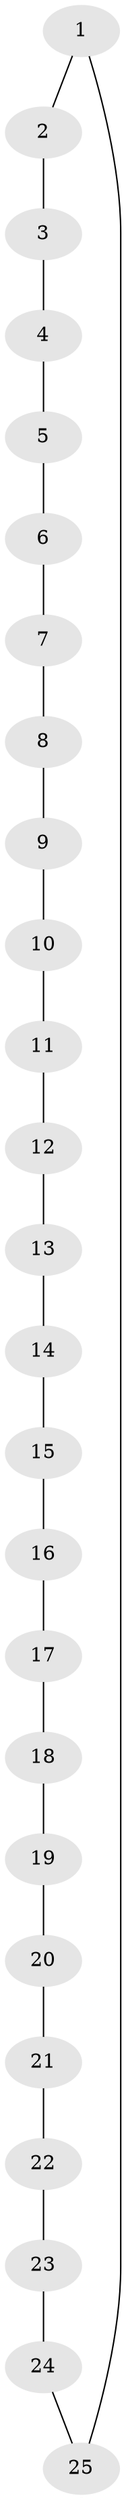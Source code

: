 // original degree distribution, {2: 1.0}
// Generated by graph-tools (version 1.1) at 2025/38/03/04/25 23:38:02]
// undirected, 25 vertices, 25 edges
graph export_dot {
  node [color=gray90,style=filled];
  1;
  2;
  3;
  4;
  5;
  6;
  7;
  8;
  9;
  10;
  11;
  12;
  13;
  14;
  15;
  16;
  17;
  18;
  19;
  20;
  21;
  22;
  23;
  24;
  25;
  1 -- 2 [weight=1.0];
  1 -- 25 [weight=1.0];
  2 -- 3 [weight=1.0];
  3 -- 4 [weight=1.0];
  4 -- 5 [weight=1.0];
  5 -- 6 [weight=1.0];
  6 -- 7 [weight=1.0];
  7 -- 8 [weight=1.0];
  8 -- 9 [weight=1.0];
  9 -- 10 [weight=1.0];
  10 -- 11 [weight=1.0];
  11 -- 12 [weight=1.0];
  12 -- 13 [weight=1.0];
  13 -- 14 [weight=1.0];
  14 -- 15 [weight=1.0];
  15 -- 16 [weight=1.0];
  16 -- 17 [weight=1.0];
  17 -- 18 [weight=1.0];
  18 -- 19 [weight=1.0];
  19 -- 20 [weight=1.0];
  20 -- 21 [weight=1.0];
  21 -- 22 [weight=1.0];
  22 -- 23 [weight=1.0];
  23 -- 24 [weight=1.0];
  24 -- 25 [weight=1.0];
}
